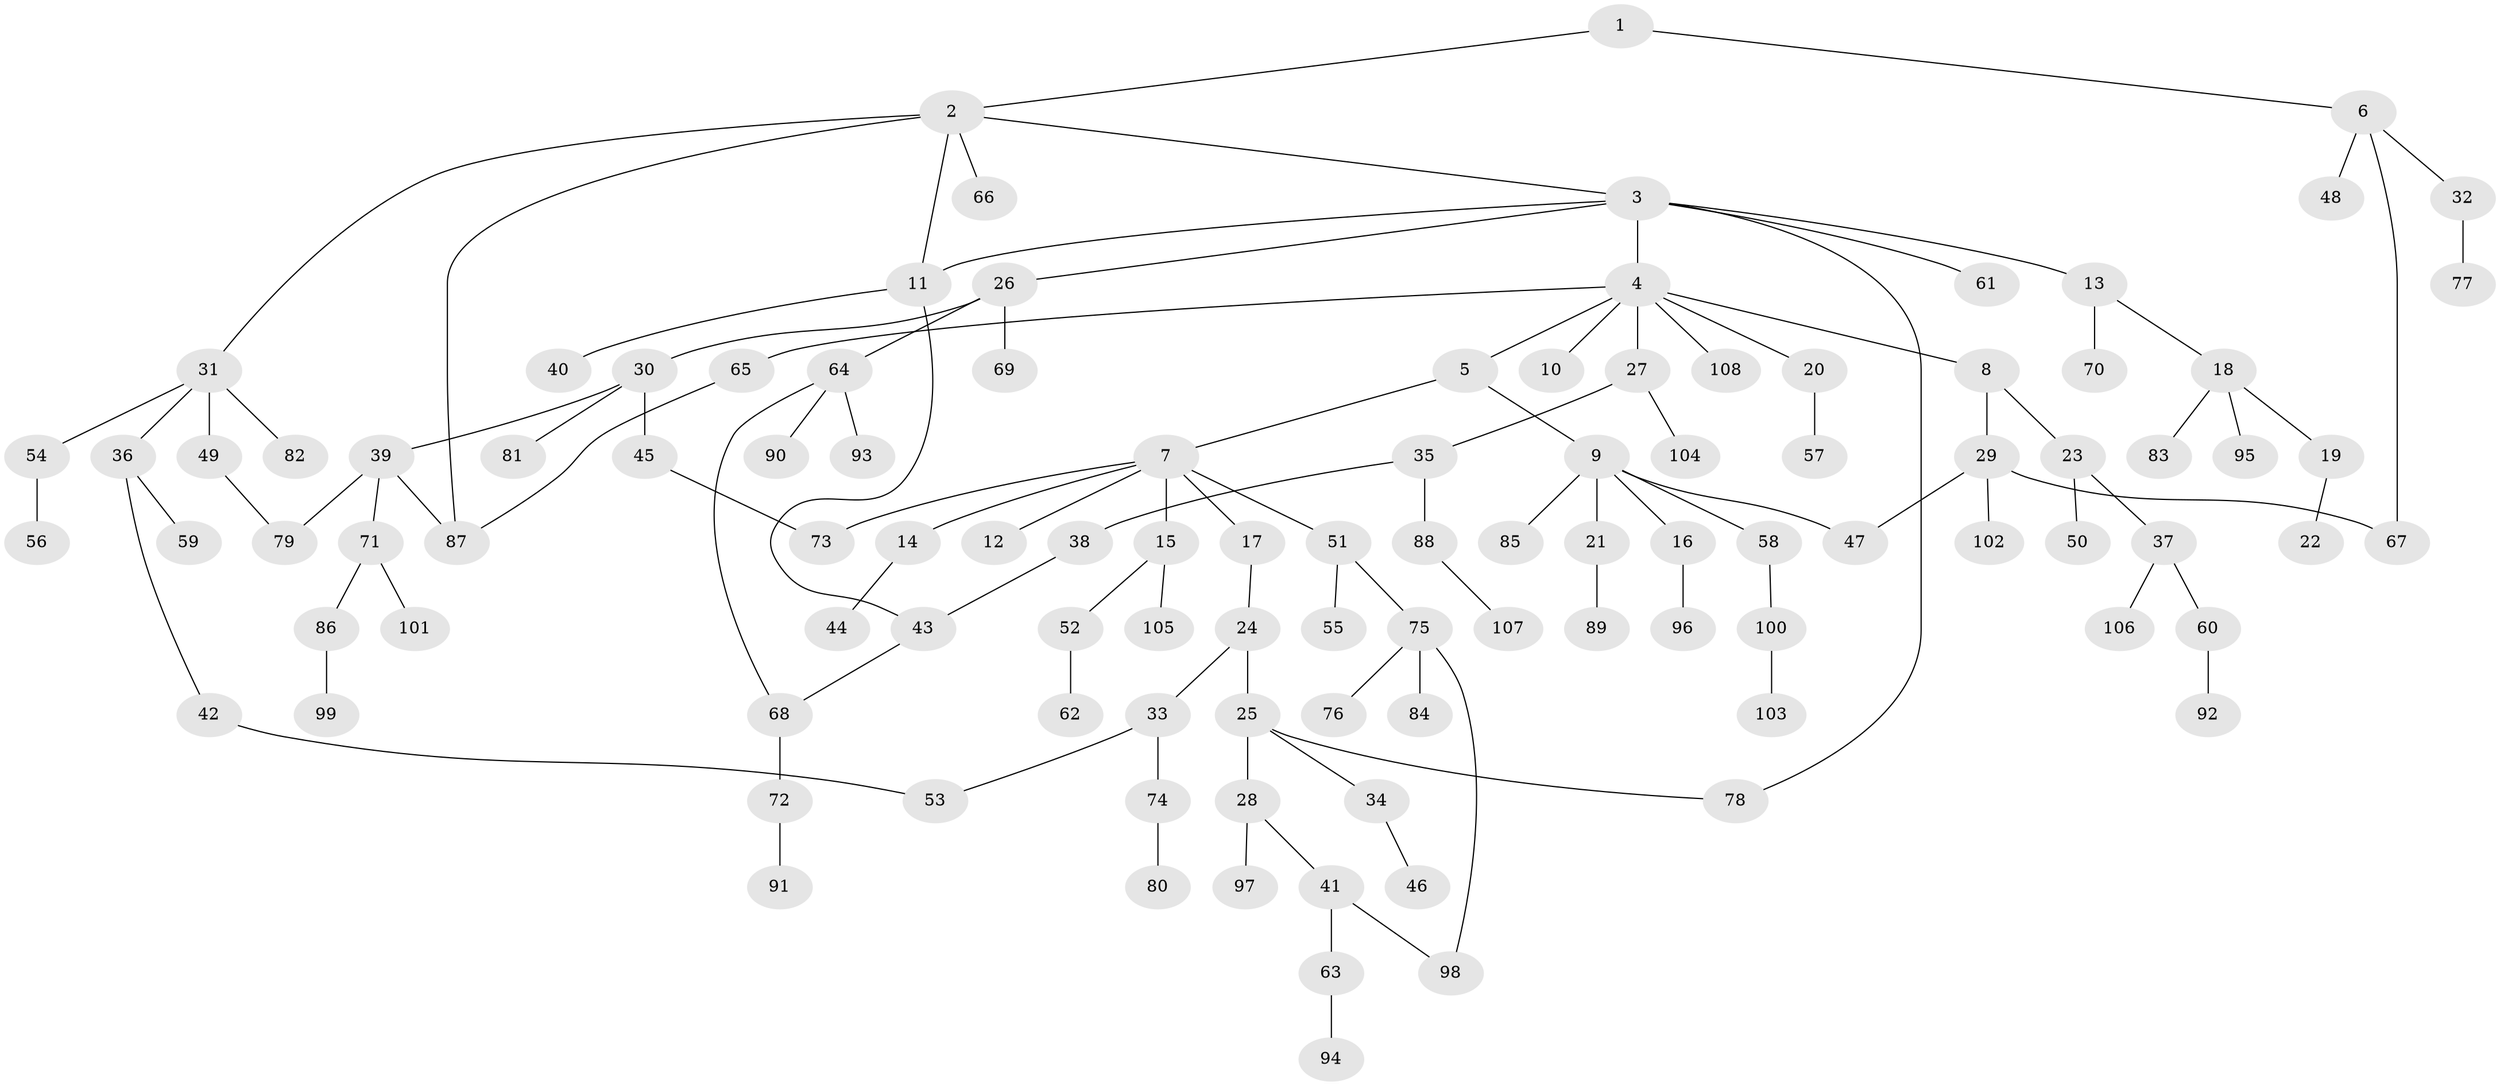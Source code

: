 // Generated by graph-tools (version 1.1) at 2025/10/02/27/25 16:10:52]
// undirected, 108 vertices, 119 edges
graph export_dot {
graph [start="1"]
  node [color=gray90,style=filled];
  1;
  2;
  3;
  4;
  5;
  6;
  7;
  8;
  9;
  10;
  11;
  12;
  13;
  14;
  15;
  16;
  17;
  18;
  19;
  20;
  21;
  22;
  23;
  24;
  25;
  26;
  27;
  28;
  29;
  30;
  31;
  32;
  33;
  34;
  35;
  36;
  37;
  38;
  39;
  40;
  41;
  42;
  43;
  44;
  45;
  46;
  47;
  48;
  49;
  50;
  51;
  52;
  53;
  54;
  55;
  56;
  57;
  58;
  59;
  60;
  61;
  62;
  63;
  64;
  65;
  66;
  67;
  68;
  69;
  70;
  71;
  72;
  73;
  74;
  75;
  76;
  77;
  78;
  79;
  80;
  81;
  82;
  83;
  84;
  85;
  86;
  87;
  88;
  89;
  90;
  91;
  92;
  93;
  94;
  95;
  96;
  97;
  98;
  99;
  100;
  101;
  102;
  103;
  104;
  105;
  106;
  107;
  108;
  1 -- 2;
  1 -- 6;
  2 -- 3;
  2 -- 11;
  2 -- 31;
  2 -- 66;
  2 -- 87;
  3 -- 4;
  3 -- 13;
  3 -- 26;
  3 -- 61;
  3 -- 78;
  3 -- 11;
  4 -- 5;
  4 -- 8;
  4 -- 10;
  4 -- 20;
  4 -- 27;
  4 -- 65;
  4 -- 108;
  5 -- 7;
  5 -- 9;
  6 -- 32;
  6 -- 48;
  6 -- 67;
  7 -- 12;
  7 -- 14;
  7 -- 15;
  7 -- 17;
  7 -- 51;
  7 -- 73;
  8 -- 23;
  8 -- 29;
  9 -- 16;
  9 -- 21;
  9 -- 47;
  9 -- 58;
  9 -- 85;
  11 -- 40;
  11 -- 43;
  13 -- 18;
  13 -- 70;
  14 -- 44;
  15 -- 52;
  15 -- 105;
  16 -- 96;
  17 -- 24;
  18 -- 19;
  18 -- 83;
  18 -- 95;
  19 -- 22;
  20 -- 57;
  21 -- 89;
  23 -- 37;
  23 -- 50;
  24 -- 25;
  24 -- 33;
  25 -- 28;
  25 -- 34;
  25 -- 78;
  26 -- 30;
  26 -- 64;
  26 -- 69;
  27 -- 35;
  27 -- 104;
  28 -- 41;
  28 -- 97;
  29 -- 102;
  29 -- 67;
  29 -- 47;
  30 -- 39;
  30 -- 45;
  30 -- 81;
  31 -- 36;
  31 -- 49;
  31 -- 54;
  31 -- 82;
  32 -- 77;
  33 -- 74;
  33 -- 53;
  34 -- 46;
  35 -- 38;
  35 -- 88;
  36 -- 42;
  36 -- 59;
  37 -- 60;
  37 -- 106;
  38 -- 43;
  39 -- 71;
  39 -- 87;
  39 -- 79;
  41 -- 63;
  41 -- 98;
  42 -- 53;
  43 -- 68;
  45 -- 73;
  49 -- 79;
  51 -- 55;
  51 -- 75;
  52 -- 62;
  54 -- 56;
  58 -- 100;
  60 -- 92;
  63 -- 94;
  64 -- 90;
  64 -- 93;
  64 -- 68;
  65 -- 87;
  68 -- 72;
  71 -- 86;
  71 -- 101;
  72 -- 91;
  74 -- 80;
  75 -- 76;
  75 -- 84;
  75 -- 98;
  86 -- 99;
  88 -- 107;
  100 -- 103;
}
